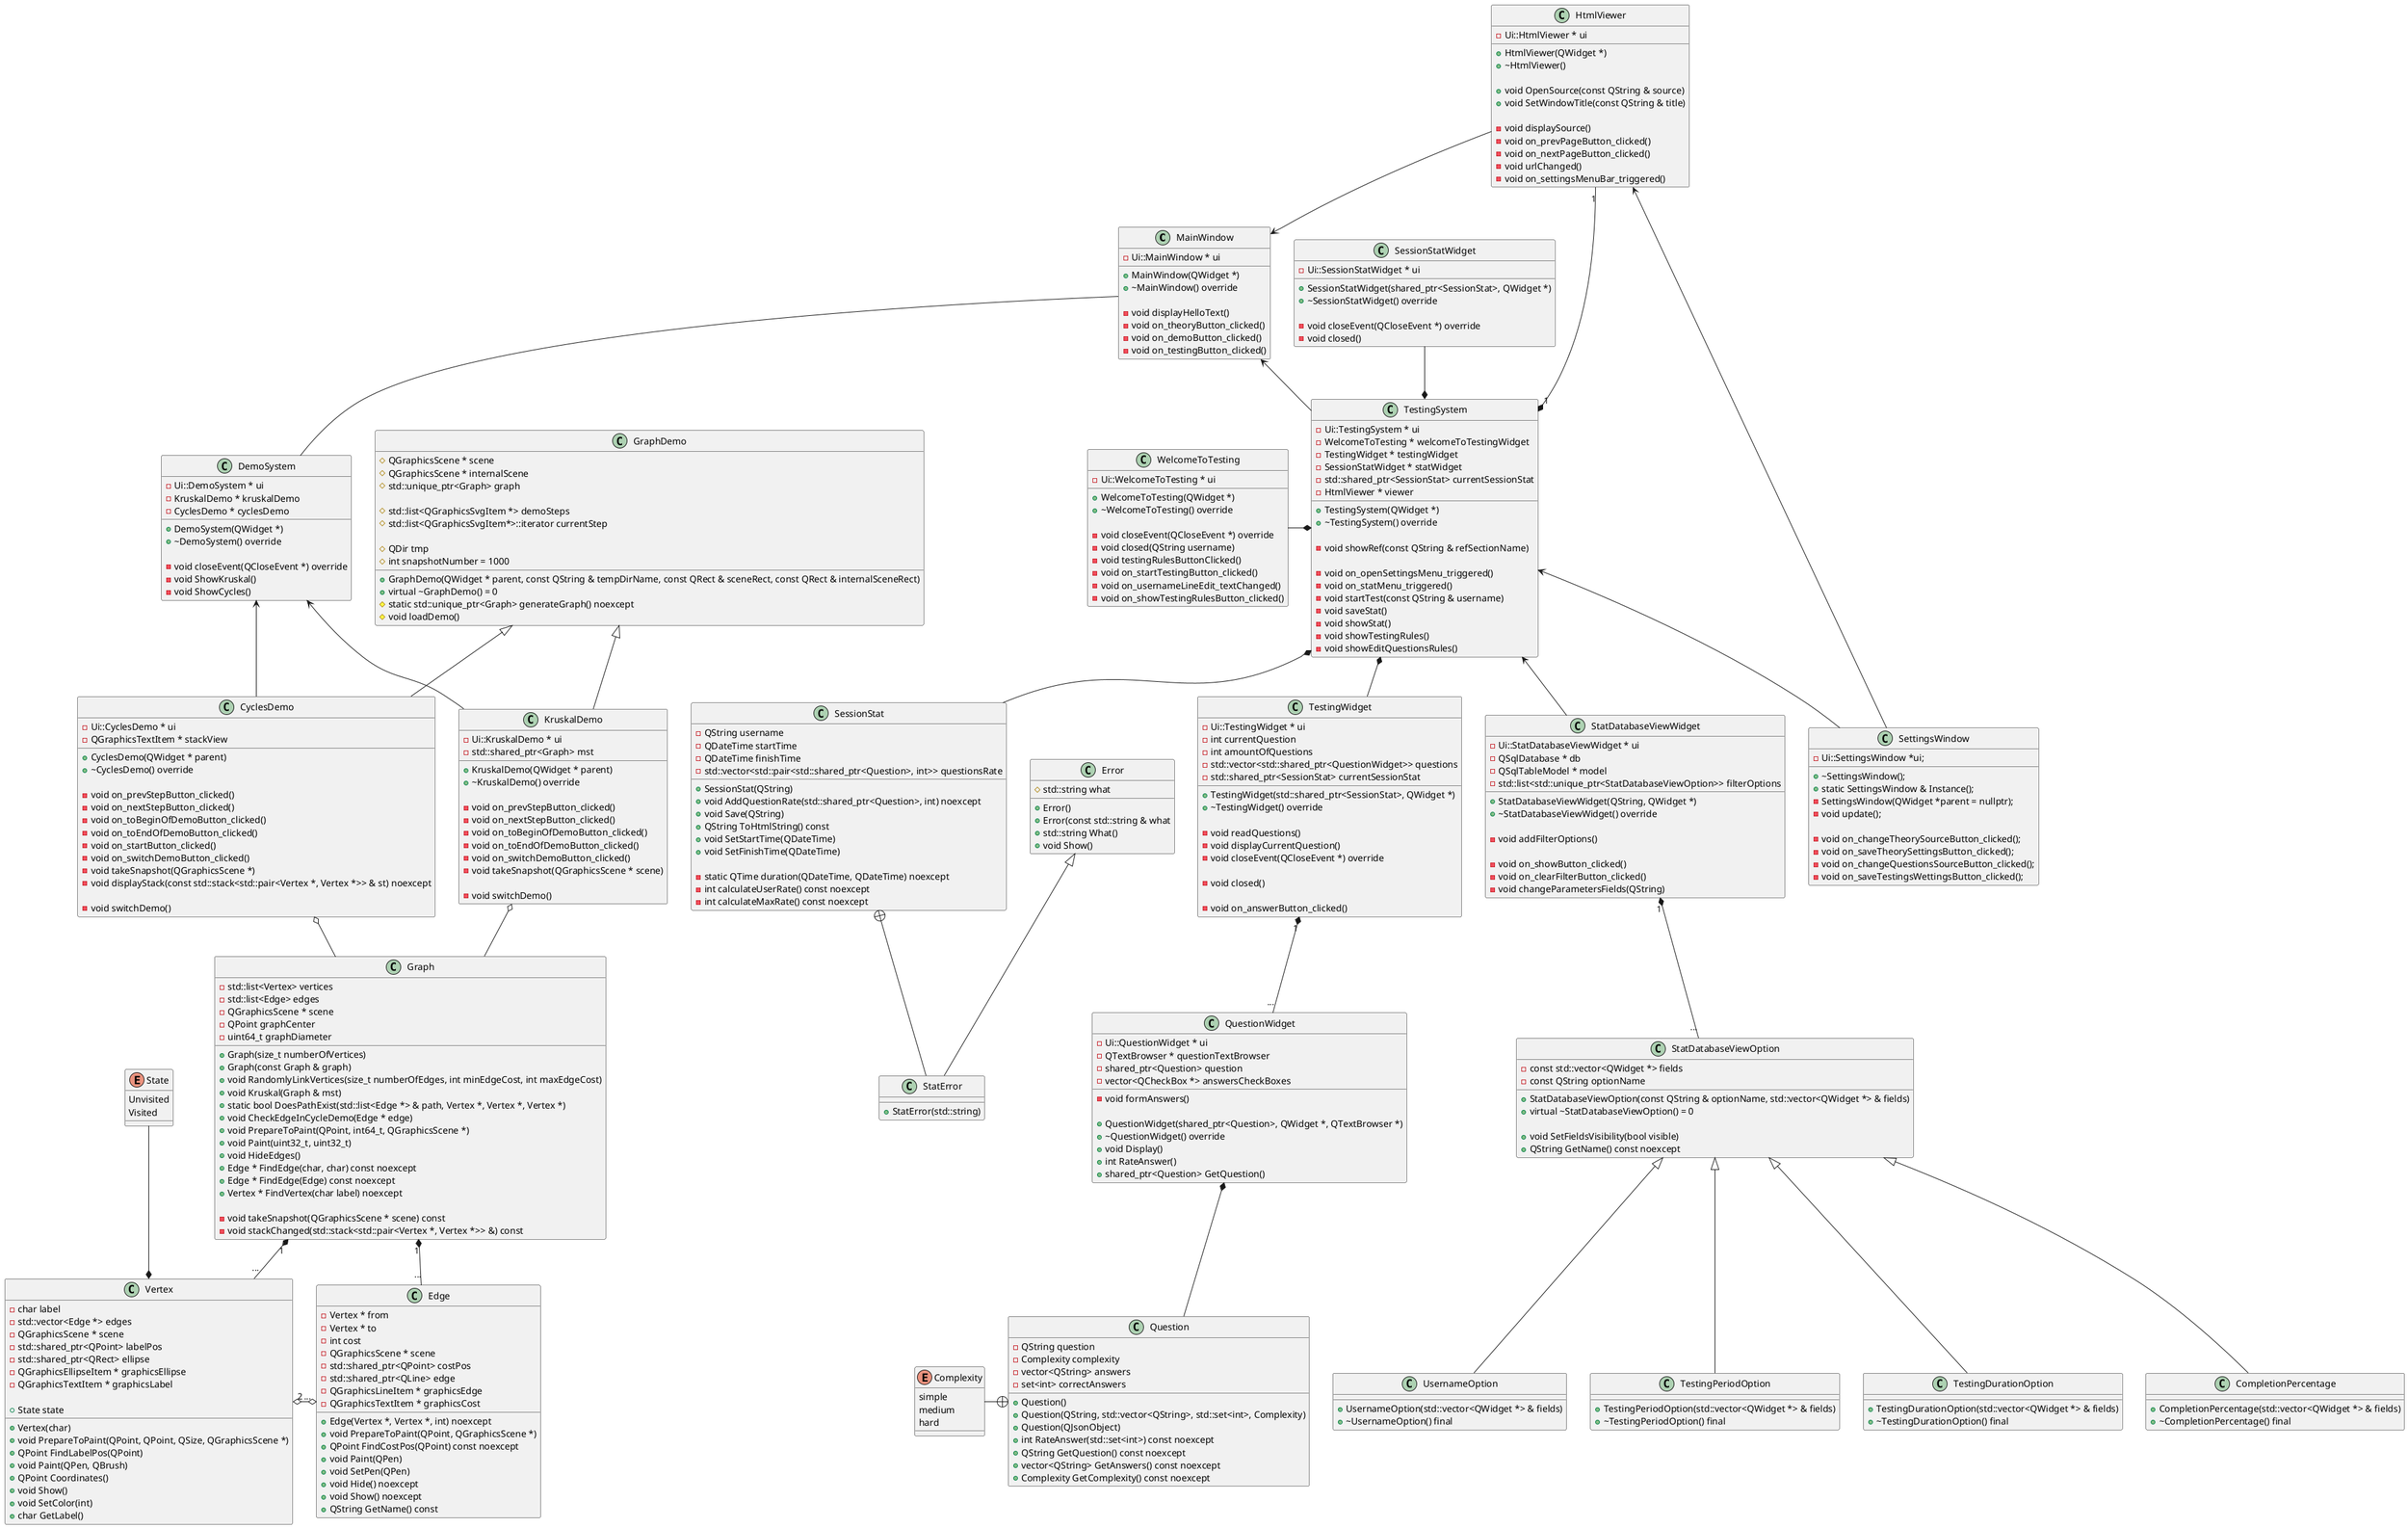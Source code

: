 @startuml
'https://plantuml.com/class-diagram

class MainWindow {
    - Ui::MainWindow * ui

    + MainWindow(QWidget *)
    + ~MainWindow() override
    
    - void displayHelloText()
    - void on_theoryButton_clicked()
    - void on_demoButton_clicked()
    - void on_testingButton_clicked()
}

' ''''''''''''''''''''''''''''''''''''''''''''''''''' DEMO SYSTEM '''''''''''''''''''''''''''''''''''''''''''''''''''' '

class DemoSystem {
	- Ui::DemoSystem * ui
	- KruskalDemo * kruskalDemo
	- CyclesDemo * cyclesDemo

	+ DemoSystem(QWidget *)
	+ ~DemoSystem() override

	- void closeEvent(QCloseEvent *) override
	- void ShowKruskal()
	- void ShowCycles()
}
MainWindow -- DemoSystem

class GraphDemo {
    + GraphDemo(QWidget * parent, const QString & tempDirName, const QRect & sceneRect, const QRect & internalSceneRect)
    + virtual ~GraphDemo() = 0

    # QGraphicsScene * scene
    # QGraphicsScene * internalScene
    # std::unique_ptr<Graph> graph

    # std::list<QGraphicsSvgItem *> demoSteps
    # std::list<QGraphicsSvgItem*>::iterator currentStep

    # QDir tmp
    # int snapshotNumber = 1000

    # static std::unique_ptr<Graph> generateGraph() noexcept
    # void loadDemo()
}

class CyclesDemo {
	- Ui::CyclesDemo * ui
	- QGraphicsTextItem * stackView

	+ CyclesDemo(QWidget * parent)
    + ~CyclesDemo() override

	- void on_prevStepButton_clicked()
	- void on_nextStepButton_clicked()
	- void on_toBeginOfDemoButton_clicked()
	- void on_toEndOfDemoButton_clicked()
	- void on_startButton_clicked()
	- void on_switchDemoButton_clicked()
	- void takeSnapshot(QGraphicsScene *)
	- void displayStack(const std::stack<std::pair<Vertex *, Vertex *>> & st) noexcept

	- void switchDemo()
}
GraphDemo <|-- CyclesDemo
DemoSystem <-- CyclesDemo

class KruskalDemo {
	- Ui::KruskalDemo * ui
	- std::shared_ptr<Graph> mst

    + KruskalDemo(QWidget * parent)
    + ~KruskalDemo() override

	- void on_prevStepButton_clicked()
	- void on_nextStepButton_clicked()
	- void on_toBeginOfDemoButton_clicked()
	- void on_toEndOfDemoButton_clicked()
	- void on_switchDemoButton_clicked()
	- void takeSnapshot(QGraphicsScene * scene)

	- void switchDemo()
}
GraphDemo <|-- KruskalDemo
DemoSystem <-- KruskalDemo

class Graph {
    - std::list<Vertex> vertices
    - std::list<Edge> edges
    - QGraphicsScene * scene
    - QPoint graphCenter
    - uint64_t graphDiameter

	+ Graph(size_t numberOfVertices)
	+ Graph(const Graph & graph)
	+ void RandomlyLinkVertices(size_t numberOfEdges, int minEdgeCost, int maxEdgeCost)
	+ void Kruskal(Graph & mst)
	+ static bool DoesPathExist(std::list<Edge *> & path, Vertex *, Vertex *, Vertex *)
	+ void CheckEdgeInCycleDemo(Edge * edge)
	+ void PrepareToPaint(QPoint, int64_t, QGraphicsScene *)
	+ void Paint(uint32_t, uint32_t)
	+ void HideEdges()
	+ Edge * FindEdge(char, char) const noexcept
	+ Edge * FindEdge(Edge) const noexcept
	+ Vertex * FindVertex(char label) noexcept

    - void takeSnapshot(QGraphicsScene * scene) const
    - void stackChanged(std::stack<std::pair<Vertex *, Vertex *>> &) const
}
CyclesDemo o-- Graph
KruskalDemo o-- Graph

enum State {
    Unvisited
    Visited
}
class Vertex {
	- char label
	- std::vector<Edge *> edges
	- QGraphicsScene * scene
	- std::shared_ptr<QPoint> labelPos
	- std::shared_ptr<QRect> ellipse
	- QGraphicsEllipseItem * graphicsEllipse
	- QGraphicsTextItem * graphicsLabel

	+ State state
	+ Vertex(char)
	+ void PrepareToPaint(QPoint, QPoint, QSize, QGraphicsScene *)
	+ QPoint FindLabelPos(QPoint)
	+ void Paint(QPen, QBrush)
	+ QPoint Coordinates()
	+ void Show()
	+ void SetColor(int)
	+ char GetLabel()
}
Vertex *-up- State
Graph "1" *-- "..." Vertex
Vertex "2" o-right-o "..." Edge

class Edge {
	- Vertex * from
	- Vertex * to
	- int cost
	- QGraphicsScene * scene
	- std::shared_ptr<QPoint> costPos
	- std::shared_ptr<QLine> edge
	- QGraphicsLineItem * graphicsEdge
	- QGraphicsTextItem * graphicsCost

	+ Edge(Vertex *, Vertex *, int) noexcept
	+ void PrepareToPaint(QPoint, QGraphicsScene *)
	+ QPoint FindCostPos(QPoint) const noexcept
	+ void Paint(QPen)
	+ void SetPen(QPen)
	+ void Hide() noexcept
	+ void Show() noexcept
	+ QString GetName() const
}
Graph "1" *-- "..." Edge

' '''''''''''''''''''''''''''''''''''''''''''''''''' TESTING SYSTEM '''''''''''''''''''''''''''''''''''''''''''''''''' '

class TestingSystem {
	- Ui::TestingSystem * ui
	- WelcomeToTesting * welcomeToTestingWidget
	- TestingWidget * testingWidget
	- SessionStatWidget * statWidget
	- std::shared_ptr<SessionStat> currentSessionStat
	- HtmlViewer * viewer

	+ TestingSystem(QWidget *)
	+ ~TestingSystem() override

    - void showRef(const QString & refSectionName)

	- void on_openSettingsMenu_triggered()
	- void on_statMenu_triggered()
	- void startTest(const QString & username)
	- void saveStat()
	- void showStat()
	- void showTestingRules()
    - void showEditQuestionsRules()
}
MainWindow <-- TestingSystem

class QuestionWidget {
	- Ui::QuestionWidget * ui
	- QTextBrowser * questionTextBrowser
	- shared_ptr<Question> question
	- vector<QCheckBox *> answersCheckBoxes
	- void formAnswers()

	+ QuestionWidget(shared_ptr<Question>, QWidget *, QTextBrowser *)
	+ ~QuestionWidget() override
	+ void Display()
	+ int RateAnswer()
	+ shared_ptr<Question> GetQuestion()
}
TestingWidget "1" *-- "..." QuestionWidget

enum Complexity {
    simple
    medium
    hard
}
class Question {
	- QString question
	- Complexity complexity
	- vector<QString> answers
	- set<int> correctAnswers

	+ Question()
	+ Question(QString, std::vector<QString>, std::set<int>, Complexity)
	+ Question(QJsonObject)
	+ int RateAnswer(std::set<int>) const noexcept
	+ QString GetQuestion() const noexcept
	+ vector<QString> GetAnswers() const noexcept
	+ Complexity GetComplexity() const noexcept
}
Question +-left- Complexity
QuestionWidget *-- Question

class SessionStatWidget {
    - Ui::SessionStatWidget * ui

	+ SessionStatWidget(shared_ptr<SessionStat>, QWidget *)
	+ ~SessionStatWidget() override

	- void closeEvent(QCloseEvent *) override
	- void closed()
}
TestingSystem *-up- SessionStatWidget

class StatDatabaseViewWidget {
	- Ui::StatDatabaseViewWidget * ui
	- QSqlDatabase * db
	- QSqlTableModel * model
	- std::list<std::unique_ptr<StatDatabaseViewOption>> filterOptions

	+ StatDatabaseViewWidget(QString, QWidget *)
	+ ~StatDatabaseViewWidget() override

	- void addFilterOptions()

	- void on_showButton_clicked()
	- void on_clearFilterButton_clicked()
	- void changeParametersFields(QString)
}
TestingSystem <-- StatDatabaseViewWidget

class StatError {
    + StatError(std::string)
}
Error <|-- StatError
SessionStat +-- StatError

class SessionStat {
	- QString username
	- QDateTime startTime
	- QDateTime finishTime
	- std::vector<std::pair<std::shared_ptr<Question>, int>> questionsRate

	+ SessionStat(QString)
	+ void AddQuestionRate(std::shared_ptr<Question>, int) noexcept
	+ void Save(QString)
	+ QString ToHtmlString() const
	+ void SetStartTime(QDateTime)
	+ void SetFinishTime(QDateTime)

	- static QTime duration(QDateTime, QDateTime) noexcept
	- int calculateUserRate() const noexcept
	- int calculateMaxRate() const noexcept
}
TestingSystem *-- SessionStat

class WelcomeToTesting {
	- Ui::WelcomeToTesting * ui

	+ WelcomeToTesting(QWidget *)
	+ ~WelcomeToTesting() override

	- void closeEvent(QCloseEvent *) override
	- void closed(QString username)
	- void testingRulesButtonClicked()
	- void on_startTestingButton_clicked()
	- void on_usernameLineEdit_textChanged()
	- void on_showTestingRulesButton_clicked()
}
TestingSystem *-left- WelcomeToTesting

class TestingWidget {
	- Ui::TestingWidget * ui
	- int currentQuestion
	- int amountOfQuestions
	- std::vector<std::shared_ptr<QuestionWidget>> questions
	- std::shared_ptr<SessionStat> currentSessionStat

    + TestingWidget(std::shared_ptr<SessionStat>, QWidget *)
    + ~TestingWidget() override

	- void readQuestions()
	- void displayCurrentQuestion()
	- void closeEvent(QCloseEvent *) override

	- void closed()

	- void on_answerButton_clicked()
}
TestingSystem *-- TestingWidget

class StatDatabaseViewOption {
    - const std::vector<QWidget *> fields
    - const QString optionName

    + StatDatabaseViewOption(const QString & optionName, std::vector<QWidget *> & fields)
    + virtual ~StatDatabaseViewOption() = 0

    + void SetFieldsVisibility(bool visible)
    + QString GetName() const noexcept
}
StatDatabaseViewWidget "1" *-- "..." StatDatabaseViewOption

class UsernameOption {
    + UsernameOption(std::vector<QWidget *> & fields)
    + ~UsernameOption() final
}
StatDatabaseViewOption <|-- UsernameOption

class TestingPeriodOption {
    + TestingPeriodOption(std::vector<QWidget *> & fields)
    + ~TestingPeriodOption() final
}
StatDatabaseViewOption <|-- TestingPeriodOption

class TestingDurationOption {
    + TestingDurationOption(std::vector<QWidget *> & fields)
    + ~TestingDurationOption() final
}
StatDatabaseViewOption <|-- TestingDurationOption

class CompletionPercentage {
    + CompletionPercentage(std::vector<QWidget *> & fields)
    + ~CompletionPercentage() final
}
StatDatabaseViewOption <|-- CompletionPercentage

' '''''''''''''''''''''''''''''''''''''''''''''''''''''' COMMON '''''''''''''''''''''''''''''''''''''''''''''''''''''' '

class Error {
    # std::string what

    + Error()
    + Error(const std::string & what
    + std::string What()
    + void Show()
}

class HtmlViewer {
    - Ui::HtmlViewer * ui

    + HtmlViewer(QWidget *)
    + ~HtmlViewer()

    + void OpenSource(const QString & source)
    + void SetWindowTitle(const QString & title)

    - void displaySource()
    - void on_prevPageButton_clicked()
    - void on_nextPageButton_clicked()
    - void urlChanged()
    - void on_settingsMenuBar_triggered()
}
MainWindow <-up- HtmlViewer
TestingSystem "1" *-- "1" HtmlViewer

class SettingsWindow {
    + ~SettingsWindow();
    + static SettingsWindow & Instance();

    - Ui::SettingsWindow *ui;
    - SettingsWindow(QWidget *parent = nullptr);
    - void update();

    - void on_changeTheorySourceButton_clicked();
    - void on_saveTheorySettingsButton_clicked();
    - void on_changeQuestionsSourceButton_clicked();
    - void on_saveTestingsWettingsButton_clicked();
}
HtmlViewer <-- SettingsWindow
TestingSystem <-- SettingsWindow

@enduml